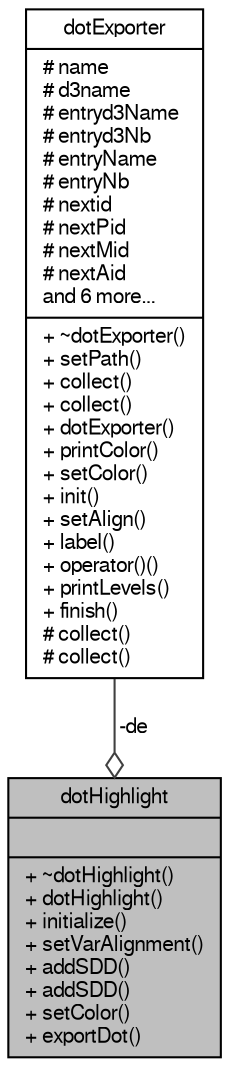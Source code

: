 digraph "dotHighlight"
{
  edge [fontname="FreeSans",fontsize="10",labelfontname="FreeSans",labelfontsize="10"];
  node [fontname="FreeSans",fontsize="10",shape=record];
  Node1 [label="{dotHighlight\n||+ ~dotHighlight()\l+ dotHighlight()\l+ initialize()\l+ setVarAlignment()\l+ addSDD()\l+ addSDD()\l+ setColor()\l+ exportDot()\l}",height=0.2,width=0.4,color="black", fillcolor="grey75", style="filled" fontcolor="black"];
  Node2 -> Node1 [color="grey25",fontsize="10",style="solid",label=" -de" ,arrowhead="odiamond",fontname="FreeSans"];
  Node2 [label="{dotExporter\n|# name\l# d3name\l# entryd3Name\l# entryd3Nb\l# entryName\l# entryNb\l# nextid\l# nextPid\l# nextMid\l# nextAid\land 6 more...\l|+ ~dotExporter()\l+ setPath()\l+ collect()\l+ collect()\l+ dotExporter()\l+ printColor()\l+ setColor()\l+ init()\l+ setAlign()\l+ label()\l+ operator()()\l+ printLevels()\l+ finish()\l# collect()\l# collect()\l}",height=0.2,width=0.4,color="black", fillcolor="white", style="filled",URL="$classdotExporter.html"];
}
